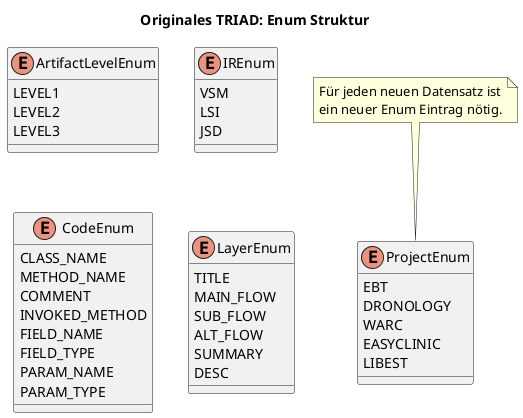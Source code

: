 @startuml
title Originales TRIAD: Enum Struktur

enum ProjectEnum {
  EBT
  DRONOLOGY
  WARC
  EASYCLINIC
  LIBEST
}

enum ArtifactLevelEnum {
  LEVEL1
  LEVEL2
  LEVEL3
}

enum IREnum {
  VSM
  LSI
  JSD
}

enum CodeEnum {
    CLASS_NAME
    METHOD_NAME
    COMMENT
    INVOKED_METHOD
    FIELD_NAME
    FIELD_TYPE
    PARAM_NAME
    PARAM_TYPE
}

enum LayerEnum {
    TITLE
    MAIN_FLOW
    SUB_FLOW
    ALT_FLOW
    SUMMARY
    DESC
}

note top of ProjectEnum
  Für jeden neuen Datensatz ist
  ein neuer Enum Eintrag nötig.
end note


@enduml